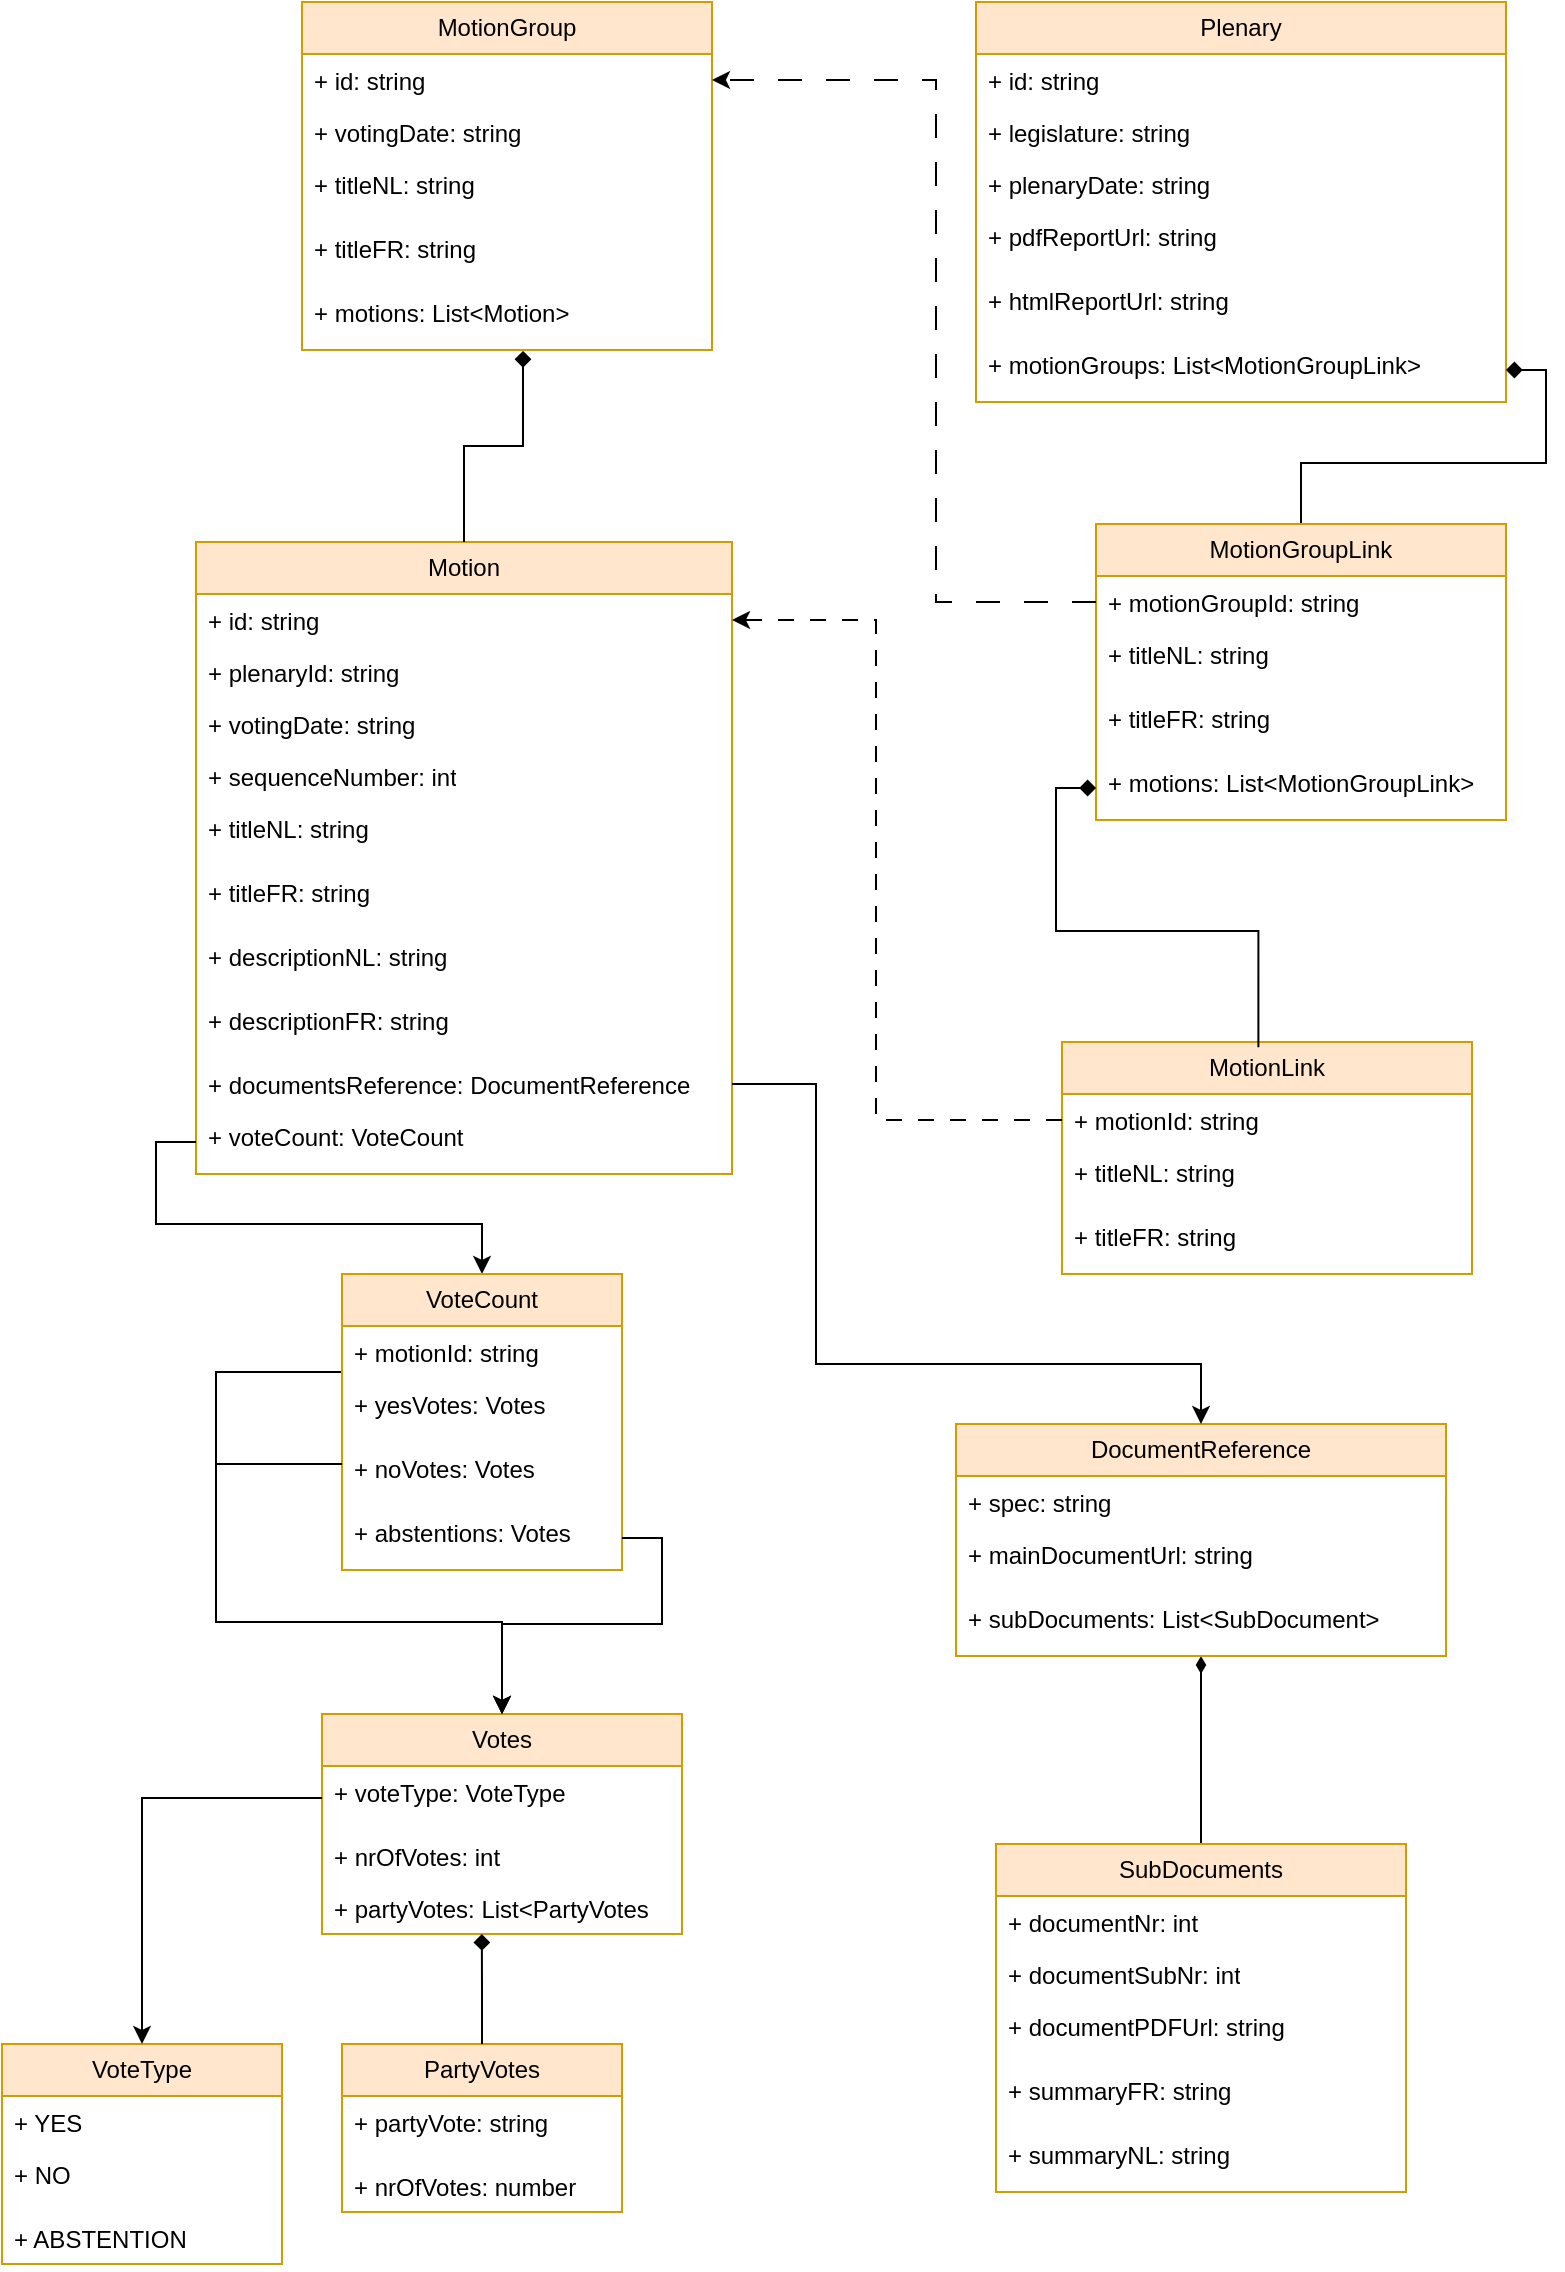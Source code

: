 <mxfile version="24.4.8" type="device">
  <diagram id="AAR1mRfeiqQyKMKh30_z" name="Page-1">
    <mxGraphModel dx="556" dy="826" grid="1" gridSize="10" guides="1" tooltips="1" connect="1" arrows="1" fold="1" page="1" pageScale="1" pageWidth="827" pageHeight="1169" math="0" shadow="0">
      <root>
        <mxCell id="0" />
        <mxCell id="1" parent="0" />
        <mxCell id="FR89OB6KfwYHRrKmToQn-24" value="Motion" style="swimlane;fontStyle=0;childLayout=stackLayout;horizontal=1;startSize=26;fillColor=#ffe6cc;horizontalStack=0;resizeParent=1;resizeParentMax=0;resizeLast=0;collapsible=1;marginBottom=0;whiteSpace=wrap;html=1;movable=1;resizable=1;rotatable=1;deletable=1;editable=1;locked=0;connectable=1;strokeColor=#d79b00;" parent="1" vertex="1">
          <mxGeometry x="970" y="289" width="268" height="316" as="geometry">
            <mxRectangle x="170" y="90" width="80" height="30" as="alternateBounds" />
          </mxGeometry>
        </mxCell>
        <mxCell id="FR89OB6KfwYHRrKmToQn-25" value="+ id: string" style="text;strokeColor=none;fillColor=none;align=left;verticalAlign=top;spacingLeft=4;spacingRight=4;overflow=hidden;rotatable=0;points=[[0,0.5],[1,0.5]];portConstraint=eastwest;whiteSpace=wrap;html=1;" parent="FR89OB6KfwYHRrKmToQn-24" vertex="1">
          <mxGeometry y="26" width="268" height="26" as="geometry" />
        </mxCell>
        <mxCell id="FR89OB6KfwYHRrKmToQn-34" value="+ plenaryId: string" style="text;strokeColor=none;fillColor=none;align=left;verticalAlign=top;spacingLeft=4;spacingRight=4;overflow=hidden;rotatable=0;points=[[0,0.5],[1,0.5]];portConstraint=eastwest;whiteSpace=wrap;html=1;" parent="FR89OB6KfwYHRrKmToQn-24" vertex="1">
          <mxGeometry y="52" width="268" height="26" as="geometry" />
        </mxCell>
        <mxCell id="FR89OB6KfwYHRrKmToQn-35" value="+ votingDate: string" style="text;strokeColor=none;fillColor=none;align=left;verticalAlign=top;spacingLeft=4;spacingRight=4;overflow=hidden;rotatable=0;points=[[0,0.5],[1,0.5]];portConstraint=eastwest;whiteSpace=wrap;html=1;" parent="FR89OB6KfwYHRrKmToQn-24" vertex="1">
          <mxGeometry y="78" width="268" height="26" as="geometry" />
        </mxCell>
        <mxCell id="FR89OB6KfwYHRrKmToQn-26" value="+ sequenceNumber: int" style="text;strokeColor=none;fillColor=none;align=left;verticalAlign=top;spacingLeft=4;spacingRight=4;overflow=hidden;rotatable=0;points=[[0,0.5],[1,0.5]];portConstraint=eastwest;whiteSpace=wrap;html=1;" parent="FR89OB6KfwYHRrKmToQn-24" vertex="1">
          <mxGeometry y="104" width="268" height="26" as="geometry" />
        </mxCell>
        <mxCell id="FR89OB6KfwYHRrKmToQn-28" value="+ titleNL: string" style="text;strokeColor=none;fillColor=none;align=left;verticalAlign=top;spacingLeft=4;spacingRight=4;overflow=hidden;rotatable=0;points=[[0,0.5],[1,0.5]];portConstraint=eastwest;whiteSpace=wrap;html=1;" parent="FR89OB6KfwYHRrKmToQn-24" vertex="1">
          <mxGeometry y="130" width="268" height="32" as="geometry" />
        </mxCell>
        <mxCell id="FR89OB6KfwYHRrKmToQn-27" value="+ titleFR: string" style="text;strokeColor=none;fillColor=none;align=left;verticalAlign=top;spacingLeft=4;spacingRight=4;overflow=hidden;rotatable=0;points=[[0,0.5],[1,0.5]];portConstraint=eastwest;whiteSpace=wrap;html=1;" parent="FR89OB6KfwYHRrKmToQn-24" vertex="1">
          <mxGeometry y="162" width="268" height="32" as="geometry" />
        </mxCell>
        <mxCell id="FR89OB6KfwYHRrKmToQn-29" value="+ descriptionNL: string" style="text;strokeColor=none;fillColor=none;align=left;verticalAlign=top;spacingLeft=4;spacingRight=4;overflow=hidden;rotatable=0;points=[[0,0.5],[1,0.5]];portConstraint=eastwest;whiteSpace=wrap;html=1;" parent="FR89OB6KfwYHRrKmToQn-24" vertex="1">
          <mxGeometry y="194" width="268" height="32" as="geometry" />
        </mxCell>
        <mxCell id="FR89OB6KfwYHRrKmToQn-36" value="+ descriptionFR: string" style="text;strokeColor=none;fillColor=none;align=left;verticalAlign=top;spacingLeft=4;spacingRight=4;overflow=hidden;rotatable=0;points=[[0,0.5],[1,0.5]];portConstraint=eastwest;whiteSpace=wrap;html=1;" parent="FR89OB6KfwYHRrKmToQn-24" vertex="1">
          <mxGeometry y="226" width="268" height="32" as="geometry" />
        </mxCell>
        <mxCell id="FR89OB6KfwYHRrKmToQn-30" value="+ documentsReference: DocumentReference" style="text;strokeColor=none;fillColor=none;align=left;verticalAlign=top;spacingLeft=4;spacingRight=4;overflow=hidden;rotatable=0;points=[[0,0.5],[1,0.5]];portConstraint=eastwest;whiteSpace=wrap;html=1;" parent="FR89OB6KfwYHRrKmToQn-24" vertex="1">
          <mxGeometry y="258" width="268" height="26" as="geometry" />
        </mxCell>
        <mxCell id="FR89OB6KfwYHRrKmToQn-31" value="+ voteCount: VoteCount" style="text;strokeColor=none;fillColor=none;align=left;verticalAlign=top;spacingLeft=4;spacingRight=4;overflow=hidden;rotatable=0;points=[[0,0.5],[1,0.5]];portConstraint=eastwest;whiteSpace=wrap;html=1;" parent="FR89OB6KfwYHRrKmToQn-24" vertex="1">
          <mxGeometry y="284" width="268" height="32" as="geometry" />
        </mxCell>
        <mxCell id="FR89OB6KfwYHRrKmToQn-37" value="PartyVotes" style="swimlane;fontStyle=0;childLayout=stackLayout;horizontal=1;startSize=26;fillColor=#ffe6cc;horizontalStack=0;resizeParent=1;resizeParentMax=0;resizeLast=0;collapsible=1;marginBottom=0;whiteSpace=wrap;html=1;movable=1;resizable=1;rotatable=1;deletable=1;editable=1;locked=0;connectable=1;strokeColor=#d79b00;" parent="1" vertex="1">
          <mxGeometry x="1043" y="1040" width="140" height="84" as="geometry">
            <mxRectangle x="170" y="90" width="80" height="30" as="alternateBounds" />
          </mxGeometry>
        </mxCell>
        <mxCell id="FR89OB6KfwYHRrKmToQn-39" value="+ partyVote: string" style="text;strokeColor=none;fillColor=none;align=left;verticalAlign=top;spacingLeft=4;spacingRight=4;overflow=hidden;rotatable=0;points=[[0,0.5],[1,0.5]];portConstraint=eastwest;whiteSpace=wrap;html=1;" parent="FR89OB6KfwYHRrKmToQn-37" vertex="1">
          <mxGeometry y="26" width="140" height="32" as="geometry" />
        </mxCell>
        <mxCell id="FR89OB6KfwYHRrKmToQn-40" value="+ nrOfVotes: number" style="text;strokeColor=none;fillColor=none;align=left;verticalAlign=top;spacingLeft=4;spacingRight=4;overflow=hidden;rotatable=0;points=[[0,0.5],[1,0.5]];portConstraint=eastwest;whiteSpace=wrap;html=1;" parent="FR89OB6KfwYHRrKmToQn-37" vertex="1">
          <mxGeometry y="58" width="140" height="26" as="geometry" />
        </mxCell>
        <mxCell id="FR89OB6KfwYHRrKmToQn-41" value="VoteType" style="swimlane;fontStyle=0;childLayout=stackLayout;horizontal=1;startSize=26;fillColor=#ffe6cc;horizontalStack=0;resizeParent=1;resizeParentMax=0;resizeLast=0;collapsible=1;marginBottom=0;whiteSpace=wrap;html=1;movable=1;resizable=1;rotatable=1;deletable=1;editable=1;locked=0;connectable=1;strokeColor=#d79b00;" parent="1" vertex="1">
          <mxGeometry x="873" y="1040" width="140" height="110" as="geometry">
            <mxRectangle x="170" y="90" width="80" height="30" as="alternateBounds" />
          </mxGeometry>
        </mxCell>
        <mxCell id="FR89OB6KfwYHRrKmToQn-42" value="+ YES" style="text;strokeColor=none;fillColor=none;align=left;verticalAlign=top;spacingLeft=4;spacingRight=4;overflow=hidden;rotatable=0;points=[[0,0.5],[1,0.5]];portConstraint=eastwest;whiteSpace=wrap;html=1;" parent="FR89OB6KfwYHRrKmToQn-41" vertex="1">
          <mxGeometry y="26" width="140" height="26" as="geometry" />
        </mxCell>
        <mxCell id="FR89OB6KfwYHRrKmToQn-43" value="+ NO" style="text;strokeColor=none;fillColor=none;align=left;verticalAlign=top;spacingLeft=4;spacingRight=4;overflow=hidden;rotatable=0;points=[[0,0.5],[1,0.5]];portConstraint=eastwest;whiteSpace=wrap;html=1;" parent="FR89OB6KfwYHRrKmToQn-41" vertex="1">
          <mxGeometry y="52" width="140" height="32" as="geometry" />
        </mxCell>
        <mxCell id="FR89OB6KfwYHRrKmToQn-44" value="+ ABSTENTION&lt;span style=&quot;color: rgba(0, 0, 0, 0); font-family: monospace; font-size: 0px; text-wrap: nowrap;&quot;&gt;%3CmxGraphModel%3E%3Croot%3E%3CmxCell%20id%3D%220%22%2F%3E%3CmxCell%20id%3D%221%22%20parent%3D%220%22%2F%3E%3CmxCell%20id%3D%222%22%20value%3D%22Vote%22%20style%3D%22swimlane%3BfontStyle%3D0%3BchildLayout%3DstackLayout%3Bhorizontal%3D1%3BstartSize%3D26%3BfillColor%3D%23d5e8d4%3BhorizontalStack%3D0%3BresizeParent%3D1%3BresizeParentMax%3D0%3BresizeLast%3D0%3Bcollapsible%3D1%3BmarginBottom%3D0%3BwhiteSpace%3Dwrap%3Bhtml%3D1%3Bmovable%3D1%3Bresizable%3D1%3Brotatable%3D1%3Bdeletable%3D1%3Beditable%3D1%3Blocked%3D0%3Bconnectable%3D1%3BstrokeColor%3D%2382b366%3B%22%20vertex%3D%221%22%20parent%3D%221%22%3E%3CmxGeometry%20x%3D%22360%22%20y%3D%22600%22%20width%3D%22140%22%20height%3D%22136%22%20as%3D%22geometry%22%3E%3CmxRectangle%20x%3D%22170%22%20y%3D%2290%22%20width%3D%2280%22%20height%3D%2230%22%20as%3D%22alternateBounds%22%2F%3E%3C%2FmxGeometry%3E%3C%2FmxCell%3E%3CmxCell%20id%3D%223%22%20value%3D%22%2B%20motion_id%3A%20string%22%20style%3D%22text%3BstrokeColor%3Dnone%3BfillColor%3Dnone%3Balign%3Dleft%3BverticalAlign%3Dtop%3BspacingLeft%3D4%3BspacingRight%3D4%3Boverflow%3Dhidden%3Brotatable%3D0%3Bpoints%3D%5B%5B0%2C0.5%5D%2C%5B1%2C0.5%5D%5D%3BportConstraint%3Deastwest%3BwhiteSpace%3Dwrap%3Bhtml%3D1%3B%22%20vertex%3D%221%22%20parent%3D%222%22%3E%3CmxGeometry%20y%3D%2226%22%20width%3D%22140%22%20height%3D%2226%22%20as%3D%22geometry%22%2F%3E%3C%2FmxCell%3E%3CmxCell%20id%3D%224%22%20value%3D%22%2B%20vote_type%3A%20boolean%22%20style%3D%22text%3BstrokeColor%3Dnone%3BfillColor%3Dnone%3Balign%3Dleft%3BverticalAlign%3Dtop%3BspacingLeft%3D4%3BspacingRight%3D4%3Boverflow%3Dhidden%3Brotatable%3D0%3Bpoints%3D%5B%5B0%2C0.5%5D%2C%5B1%2C0.5%5D%5D%3BportConstraint%3Deastwest%3BwhiteSpace%3Dwrap%3Bhtml%3D1%3B%22%20vertex%3D%221%22%20parent%3D%222%22%3E%3CmxGeometry%20y%3D%2252%22%20width%3D%22140%22%20height%3D%2232%22%20as%3D%22geometry%22%2F%3E%3C%2FmxCell%3E%3CmxCell%20id%3D%225%22%20value%3D%22%2B%20fraction%3A%20string%22%20style%3D%22text%3BstrokeColor%3Dnone%3BfillColor%3Dnone%3Balign%3Dleft%3BverticalAlign%3Dtop%3BspacingLeft%3D4%3BspacingRight%3D4%3Boverflow%3Dhidden%3Brotatable%3D0%3Bpoints%3D%5B%5B0%2C0.5%5D%2C%5B1%2C0.5%5D%5D%3BportConstraint%3Deastwest%3BwhiteSpace%3Dwrap%3Bhtml%3D1%3B%22%20vertex%3D%221%22%20parent%3D%222%22%3E%3CmxGeometry%20y%3D%2284%22%20width%3D%22140%22%20height%3D%2226%22%20as%3D%22geometry%22%2F%3E%3C%2FmxCell%3E%3CmxCell%20id%3D%226%22%20value%3D%22%2B%20politician%3A%20Politician%22%20style%3D%22text%3BstrokeColor%3Dnone%3BfillColor%3Dnone%3Balign%3Dleft%3BverticalAlign%3Dtop%3BspacingLeft%3D4%3BspacingRight%3D4%3Boverflow%3Dhidden%3Brotatable%3D0%3Bpoints%3D%5B%5B0%2C0.5%5D%2C%5B1%2C0.5%5D%5D%3BportConstraint%3Deastwest%3BwhiteSpace%3Dwrap%3Bhtml%3D1%3B%22%20vertex%3D%221%22%20parent%3D%222%22%3E%3CmxGeometry%20y%3D%22110%22%20width%3D%22140%22%20height%3D%2226%22%20as%3D%22geometry%22%2F%3E%3C%2FmxCell%3E%3C%2Froot%3E%3C%2FmxGraphModel%3E&lt;/span&gt;" style="text;strokeColor=none;fillColor=none;align=left;verticalAlign=top;spacingLeft=4;spacingRight=4;overflow=hidden;rotatable=0;points=[[0,0.5],[1,0.5]];portConstraint=eastwest;whiteSpace=wrap;html=1;" parent="FR89OB6KfwYHRrKmToQn-41" vertex="1">
          <mxGeometry y="84" width="140" height="26" as="geometry" />
        </mxCell>
        <mxCell id="FR89OB6KfwYHRrKmToQn-45" value="Votes" style="swimlane;fontStyle=0;childLayout=stackLayout;horizontal=1;startSize=26;fillColor=#ffe6cc;horizontalStack=0;resizeParent=1;resizeParentMax=0;resizeLast=0;collapsible=1;marginBottom=0;whiteSpace=wrap;html=1;movable=1;resizable=1;rotatable=1;deletable=1;editable=1;locked=0;connectable=1;strokeColor=#d79b00;" parent="1" vertex="1">
          <mxGeometry x="1033" y="875" width="180" height="110" as="geometry">
            <mxRectangle x="170" y="90" width="80" height="30" as="alternateBounds" />
          </mxGeometry>
        </mxCell>
        <mxCell id="FR89OB6KfwYHRrKmToQn-47" value="+ voteType: VoteType" style="text;strokeColor=none;fillColor=none;align=left;verticalAlign=top;spacingLeft=4;spacingRight=4;overflow=hidden;rotatable=0;points=[[0,0.5],[1,0.5]];portConstraint=eastwest;whiteSpace=wrap;html=1;" parent="FR89OB6KfwYHRrKmToQn-45" vertex="1">
          <mxGeometry y="26" width="180" height="32" as="geometry" />
        </mxCell>
        <mxCell id="FR89OB6KfwYHRrKmToQn-48" value="+ nrOfVotes: int" style="text;strokeColor=none;fillColor=none;align=left;verticalAlign=top;spacingLeft=4;spacingRight=4;overflow=hidden;rotatable=0;points=[[0,0.5],[1,0.5]];portConstraint=eastwest;whiteSpace=wrap;html=1;" parent="FR89OB6KfwYHRrKmToQn-45" vertex="1">
          <mxGeometry y="58" width="180" height="26" as="geometry" />
        </mxCell>
        <mxCell id="FR89OB6KfwYHRrKmToQn-46" value="+ partyVotes: List&amp;lt;PartyVotes" style="text;strokeColor=none;fillColor=none;align=left;verticalAlign=top;spacingLeft=4;spacingRight=4;overflow=hidden;rotatable=0;points=[[0,0.5],[1,0.5]];portConstraint=eastwest;whiteSpace=wrap;html=1;" parent="FR89OB6KfwYHRrKmToQn-45" vertex="1">
          <mxGeometry y="84" width="180" height="26" as="geometry" />
        </mxCell>
        <mxCell id="FR89OB6KfwYHRrKmToQn-49" style="edgeStyle=orthogonalEdgeStyle;rounded=0;orthogonalLoop=1;jettySize=auto;html=1;entryX=0.444;entryY=1;entryDx=0;entryDy=0;entryPerimeter=0;endArrow=diamond;endFill=1;" parent="1" source="FR89OB6KfwYHRrKmToQn-37" target="FR89OB6KfwYHRrKmToQn-46" edge="1">
          <mxGeometry relative="1" as="geometry" />
        </mxCell>
        <mxCell id="FR89OB6KfwYHRrKmToQn-50" style="edgeStyle=orthogonalEdgeStyle;rounded=0;orthogonalLoop=1;jettySize=auto;html=1;entryX=0.5;entryY=0;entryDx=0;entryDy=0;" parent="1" source="FR89OB6KfwYHRrKmToQn-47" target="FR89OB6KfwYHRrKmToQn-41" edge="1">
          <mxGeometry relative="1" as="geometry" />
        </mxCell>
        <mxCell id="FR89OB6KfwYHRrKmToQn-57" style="edgeStyle=orthogonalEdgeStyle;rounded=0;orthogonalLoop=1;jettySize=auto;html=1;exitX=0;exitY=0.5;exitDx=0;exitDy=0;entryX=0.5;entryY=0;entryDx=0;entryDy=0;" parent="1" source="FR89OB6KfwYHRrKmToQn-53" target="FR89OB6KfwYHRrKmToQn-45" edge="1">
          <mxGeometry relative="1" as="geometry">
            <Array as="points">
              <mxPoint x="1043" y="704" />
              <mxPoint x="980" y="704" />
              <mxPoint x="980" y="829" />
              <mxPoint x="1123" y="829" />
            </Array>
          </mxGeometry>
        </mxCell>
        <mxCell id="pe8GhzdFx_E-HTze3-rc-18" style="edgeStyle=orthogonalEdgeStyle;rounded=0;orthogonalLoop=1;jettySize=auto;html=1;entryX=0;entryY=0.5;entryDx=0;entryDy=0;startArrow=classic;startFill=1;endArrow=none;endFill=0;" parent="1" source="FR89OB6KfwYHRrKmToQn-51" target="FR89OB6KfwYHRrKmToQn-31" edge="1">
          <mxGeometry relative="1" as="geometry" />
        </mxCell>
        <mxCell id="FR89OB6KfwYHRrKmToQn-51" value="VoteCount" style="swimlane;fontStyle=0;childLayout=stackLayout;horizontal=1;startSize=26;fillColor=#ffe6cc;horizontalStack=0;resizeParent=1;resizeParentMax=0;resizeLast=0;collapsible=1;marginBottom=0;whiteSpace=wrap;html=1;movable=1;resizable=1;rotatable=1;deletable=1;editable=1;locked=0;connectable=1;strokeColor=#d79b00;" parent="1" vertex="1">
          <mxGeometry x="1043" y="655" width="140" height="148" as="geometry">
            <mxRectangle x="170" y="90" width="80" height="30" as="alternateBounds" />
          </mxGeometry>
        </mxCell>
        <mxCell id="FR89OB6KfwYHRrKmToQn-52" value="+ motionId: string" style="text;strokeColor=none;fillColor=none;align=left;verticalAlign=top;spacingLeft=4;spacingRight=4;overflow=hidden;rotatable=0;points=[[0,0.5],[1,0.5]];portConstraint=eastwest;whiteSpace=wrap;html=1;" parent="FR89OB6KfwYHRrKmToQn-51" vertex="1">
          <mxGeometry y="26" width="140" height="26" as="geometry" />
        </mxCell>
        <mxCell id="FR89OB6KfwYHRrKmToQn-53" value="+ yesVotes: Votes" style="text;strokeColor=none;fillColor=none;align=left;verticalAlign=top;spacingLeft=4;spacingRight=4;overflow=hidden;rotatable=0;points=[[0,0.5],[1,0.5]];portConstraint=eastwest;whiteSpace=wrap;html=1;" parent="FR89OB6KfwYHRrKmToQn-51" vertex="1">
          <mxGeometry y="52" width="140" height="32" as="geometry" />
        </mxCell>
        <mxCell id="FR89OB6KfwYHRrKmToQn-55" value="+ noVotes: Votes" style="text;strokeColor=none;fillColor=none;align=left;verticalAlign=top;spacingLeft=4;spacingRight=4;overflow=hidden;rotatable=0;points=[[0,0.5],[1,0.5]];portConstraint=eastwest;whiteSpace=wrap;html=1;" parent="FR89OB6KfwYHRrKmToQn-51" vertex="1">
          <mxGeometry y="84" width="140" height="32" as="geometry" />
        </mxCell>
        <mxCell id="FR89OB6KfwYHRrKmToQn-56" value="+ abstentions: Votes" style="text;strokeColor=none;fillColor=none;align=left;verticalAlign=top;spacingLeft=4;spacingRight=4;overflow=hidden;rotatable=0;points=[[0,0.5],[1,0.5]];portConstraint=eastwest;whiteSpace=wrap;html=1;" parent="FR89OB6KfwYHRrKmToQn-51" vertex="1">
          <mxGeometry y="116" width="140" height="32" as="geometry" />
        </mxCell>
        <mxCell id="FR89OB6KfwYHRrKmToQn-59" style="edgeStyle=orthogonalEdgeStyle;rounded=0;orthogonalLoop=1;jettySize=auto;html=1;entryX=0.5;entryY=0;entryDx=0;entryDy=0;" parent="1" source="FR89OB6KfwYHRrKmToQn-55" target="FR89OB6KfwYHRrKmToQn-45" edge="1">
          <mxGeometry relative="1" as="geometry">
            <Array as="points">
              <mxPoint x="980" y="750" />
              <mxPoint x="980" y="829" />
              <mxPoint x="1123" y="829" />
            </Array>
          </mxGeometry>
        </mxCell>
        <mxCell id="FR89OB6KfwYHRrKmToQn-61" style="edgeStyle=orthogonalEdgeStyle;rounded=0;orthogonalLoop=1;jettySize=auto;html=1;entryX=0.5;entryY=0;entryDx=0;entryDy=0;" parent="1" source="FR89OB6KfwYHRrKmToQn-56" target="FR89OB6KfwYHRrKmToQn-45" edge="1">
          <mxGeometry relative="1" as="geometry">
            <Array as="points">
              <mxPoint x="1203" y="787" />
              <mxPoint x="1203" y="830" />
              <mxPoint x="1123" y="830" />
            </Array>
          </mxGeometry>
        </mxCell>
        <mxCell id="QTibW27cUch5Gp9EVQPo-1" value="Plenary" style="swimlane;fontStyle=0;childLayout=stackLayout;horizontal=1;startSize=26;fillColor=#ffe6cc;horizontalStack=0;resizeParent=1;resizeParentMax=0;resizeLast=0;collapsible=1;marginBottom=0;whiteSpace=wrap;html=1;movable=1;resizable=1;rotatable=1;deletable=1;editable=1;locked=0;connectable=1;strokeColor=#d79b00;" parent="1" vertex="1">
          <mxGeometry x="1360" y="19" width="265" height="200" as="geometry">
            <mxRectangle x="170" y="90" width="80" height="30" as="alternateBounds" />
          </mxGeometry>
        </mxCell>
        <mxCell id="QTibW27cUch5Gp9EVQPo-2" value="+ id: string" style="text;strokeColor=none;fillColor=none;align=left;verticalAlign=top;spacingLeft=4;spacingRight=4;overflow=hidden;rotatable=0;points=[[0,0.5],[1,0.5]];portConstraint=eastwest;whiteSpace=wrap;html=1;" parent="QTibW27cUch5Gp9EVQPo-1" vertex="1">
          <mxGeometry y="26" width="265" height="26" as="geometry" />
        </mxCell>
        <mxCell id="QTibW27cUch5Gp9EVQPo-3" value="+ legislature: string" style="text;strokeColor=none;fillColor=none;align=left;verticalAlign=top;spacingLeft=4;spacingRight=4;overflow=hidden;rotatable=0;points=[[0,0.5],[1,0.5]];portConstraint=eastwest;whiteSpace=wrap;html=1;" parent="QTibW27cUch5Gp9EVQPo-1" vertex="1">
          <mxGeometry y="52" width="265" height="26" as="geometry" />
        </mxCell>
        <mxCell id="QTibW27cUch5Gp9EVQPo-4" value="+ plenaryDate: string" style="text;strokeColor=none;fillColor=none;align=left;verticalAlign=top;spacingLeft=4;spacingRight=4;overflow=hidden;rotatable=0;points=[[0,0.5],[1,0.5]];portConstraint=eastwest;whiteSpace=wrap;html=1;" parent="QTibW27cUch5Gp9EVQPo-1" vertex="1">
          <mxGeometry y="78" width="265" height="26" as="geometry" />
        </mxCell>
        <mxCell id="QTibW27cUch5Gp9EVQPo-6" value="+ pdfReportUrl: string" style="text;strokeColor=none;fillColor=none;align=left;verticalAlign=top;spacingLeft=4;spacingRight=4;overflow=hidden;rotatable=0;points=[[0,0.5],[1,0.5]];portConstraint=eastwest;whiteSpace=wrap;html=1;" parent="QTibW27cUch5Gp9EVQPo-1" vertex="1">
          <mxGeometry y="104" width="265" height="32" as="geometry" />
        </mxCell>
        <mxCell id="QTibW27cUch5Gp9EVQPo-7" value="+ htmlReportUrl: string" style="text;strokeColor=none;fillColor=none;align=left;verticalAlign=top;spacingLeft=4;spacingRight=4;overflow=hidden;rotatable=0;points=[[0,0.5],[1,0.5]];portConstraint=eastwest;whiteSpace=wrap;html=1;" parent="QTibW27cUch5Gp9EVQPo-1" vertex="1">
          <mxGeometry y="136" width="265" height="32" as="geometry" />
        </mxCell>
        <mxCell id="QTibW27cUch5Gp9EVQPo-11" value="+ motionGroups: List&amp;lt;MotionGroupLink&amp;gt;" style="text;strokeColor=none;fillColor=none;align=left;verticalAlign=top;spacingLeft=4;spacingRight=4;overflow=hidden;rotatable=0;points=[[0,0.5],[1,0.5]];portConstraint=eastwest;whiteSpace=wrap;html=1;" parent="QTibW27cUch5Gp9EVQPo-1" vertex="1">
          <mxGeometry y="168" width="265" height="32" as="geometry" />
        </mxCell>
        <mxCell id="QTibW27cUch5Gp9EVQPo-12" value="MotionLink" style="swimlane;fontStyle=0;childLayout=stackLayout;horizontal=1;startSize=26;fillColor=#ffe6cc;horizontalStack=0;resizeParent=1;resizeParentMax=0;resizeLast=0;collapsible=1;marginBottom=0;whiteSpace=wrap;html=1;movable=1;resizable=1;rotatable=1;deletable=1;editable=1;locked=0;connectable=1;strokeColor=#d79b00;" parent="1" vertex="1">
          <mxGeometry x="1403" y="539" width="205" height="116" as="geometry">
            <mxRectangle x="170" y="90" width="80" height="30" as="alternateBounds" />
          </mxGeometry>
        </mxCell>
        <mxCell id="QTibW27cUch5Gp9EVQPo-13" value="+ motionId: string" style="text;strokeColor=none;fillColor=none;align=left;verticalAlign=top;spacingLeft=4;spacingRight=4;overflow=hidden;rotatable=0;points=[[0,0.5],[1,0.5]];portConstraint=eastwest;whiteSpace=wrap;html=1;" parent="QTibW27cUch5Gp9EVQPo-12" vertex="1">
          <mxGeometry y="26" width="205" height="26" as="geometry" />
        </mxCell>
        <mxCell id="QTibW27cUch5Gp9EVQPo-17" value="+ titleNL: string" style="text;strokeColor=none;fillColor=none;align=left;verticalAlign=top;spacingLeft=4;spacingRight=4;overflow=hidden;rotatable=0;points=[[0,0.5],[1,0.5]];portConstraint=eastwest;whiteSpace=wrap;html=1;" parent="QTibW27cUch5Gp9EVQPo-12" vertex="1">
          <mxGeometry y="52" width="205" height="32" as="geometry" />
        </mxCell>
        <mxCell id="QTibW27cUch5Gp9EVQPo-18" value="+ titleFR: string" style="text;strokeColor=none;fillColor=none;align=left;verticalAlign=top;spacingLeft=4;spacingRight=4;overflow=hidden;rotatable=0;points=[[0,0.5],[1,0.5]];portConstraint=eastwest;whiteSpace=wrap;html=1;" parent="QTibW27cUch5Gp9EVQPo-12" vertex="1">
          <mxGeometry y="84" width="205" height="32" as="geometry" />
        </mxCell>
        <mxCell id="QTibW27cUch5Gp9EVQPo-23" style="edgeStyle=orthogonalEdgeStyle;rounded=0;orthogonalLoop=1;jettySize=auto;html=1;startArrow=diamond;startFill=1;endArrow=none;endFill=0;entryX=0.5;entryY=0;entryDx=0;entryDy=0;" parent="1" source="QTibW27cUch5Gp9EVQPo-11" target="QSmFhgzjq7LRxxt0l9Kx-1" edge="1">
          <mxGeometry relative="1" as="geometry" />
        </mxCell>
        <mxCell id="QTibW27cUch5Gp9EVQPo-24" style="edgeStyle=orthogonalEdgeStyle;rounded=0;orthogonalLoop=1;jettySize=auto;html=1;entryX=1;entryY=0.5;entryDx=0;entryDy=0;dashed=1;dashPattern=8 8;" parent="1" source="QTibW27cUch5Gp9EVQPo-13" target="FR89OB6KfwYHRrKmToQn-25" edge="1">
          <mxGeometry relative="1" as="geometry">
            <Array as="points">
              <mxPoint x="1310" y="578" />
              <mxPoint x="1310" y="328" />
            </Array>
          </mxGeometry>
        </mxCell>
        <mxCell id="RnrWxw2AwVQku8De3NYt-1" value="MotionGroup" style="swimlane;fontStyle=0;childLayout=stackLayout;horizontal=1;startSize=26;fillColor=#ffe6cc;horizontalStack=0;resizeParent=1;resizeParentMax=0;resizeLast=0;collapsible=1;marginBottom=0;whiteSpace=wrap;html=1;movable=1;resizable=1;rotatable=1;deletable=1;editable=1;locked=0;connectable=1;strokeColor=#d79b00;" parent="1" vertex="1">
          <mxGeometry x="1023" y="19" width="205" height="174" as="geometry">
            <mxRectangle x="170" y="90" width="80" height="30" as="alternateBounds" />
          </mxGeometry>
        </mxCell>
        <mxCell id="RnrWxw2AwVQku8De3NYt-2" value="+ id: string" style="text;strokeColor=none;fillColor=none;align=left;verticalAlign=top;spacingLeft=4;spacingRight=4;overflow=hidden;rotatable=0;points=[[0,0.5],[1,0.5]];portConstraint=eastwest;whiteSpace=wrap;html=1;" parent="RnrWxw2AwVQku8De3NYt-1" vertex="1">
          <mxGeometry y="26" width="205" height="26" as="geometry" />
        </mxCell>
        <mxCell id="RnrWxw2AwVQku8De3NYt-3" value="+ votingDate: string" style="text;strokeColor=none;fillColor=none;align=left;verticalAlign=top;spacingLeft=4;spacingRight=4;overflow=hidden;rotatable=0;points=[[0,0.5],[1,0.5]];portConstraint=eastwest;whiteSpace=wrap;html=1;" parent="RnrWxw2AwVQku8De3NYt-1" vertex="1">
          <mxGeometry y="52" width="205" height="26" as="geometry" />
        </mxCell>
        <mxCell id="RnrWxw2AwVQku8De3NYt-4" value="+ titleNL: string" style="text;strokeColor=none;fillColor=none;align=left;verticalAlign=top;spacingLeft=4;spacingRight=4;overflow=hidden;rotatable=0;points=[[0,0.5],[1,0.5]];portConstraint=eastwest;whiteSpace=wrap;html=1;" parent="RnrWxw2AwVQku8De3NYt-1" vertex="1">
          <mxGeometry y="78" width="205" height="32" as="geometry" />
        </mxCell>
        <mxCell id="RnrWxw2AwVQku8De3NYt-5" value="+ titleFR: string" style="text;strokeColor=none;fillColor=none;align=left;verticalAlign=top;spacingLeft=4;spacingRight=4;overflow=hidden;rotatable=0;points=[[0,0.5],[1,0.5]];portConstraint=eastwest;whiteSpace=wrap;html=1;" parent="RnrWxw2AwVQku8De3NYt-1" vertex="1">
          <mxGeometry y="110" width="205" height="32" as="geometry" />
        </mxCell>
        <mxCell id="RnrWxw2AwVQku8De3NYt-6" value="+ motions: List&amp;lt;Motion&amp;gt;" style="text;strokeColor=none;fillColor=none;align=left;verticalAlign=top;spacingLeft=4;spacingRight=4;overflow=hidden;rotatable=0;points=[[0,0.5],[1,0.5]];portConstraint=eastwest;whiteSpace=wrap;html=1;" parent="RnrWxw2AwVQku8De3NYt-1" vertex="1">
          <mxGeometry y="142" width="205" height="32" as="geometry" />
        </mxCell>
        <mxCell id="RnrWxw2AwVQku8De3NYt-7" style="edgeStyle=orthogonalEdgeStyle;rounded=0;orthogonalLoop=1;jettySize=auto;html=1;entryX=0.539;entryY=1.014;entryDx=0;entryDy=0;entryPerimeter=0;endArrow=diamond;endFill=1;" parent="1" source="FR89OB6KfwYHRrKmToQn-24" target="RnrWxw2AwVQku8De3NYt-6" edge="1">
          <mxGeometry relative="1" as="geometry" />
        </mxCell>
        <mxCell id="pe8GhzdFx_E-HTze3-rc-16" style="edgeStyle=orthogonalEdgeStyle;rounded=0;orthogonalLoop=1;jettySize=auto;html=1;entryX=0.5;entryY=0;entryDx=0;entryDy=0;startArrow=diamondThin;startFill=1;endArrow=none;endFill=0;" parent="1" source="pe8GhzdFx_E-HTze3-rc-1" target="pe8GhzdFx_E-HTze3-rc-5" edge="1">
          <mxGeometry relative="1" as="geometry" />
        </mxCell>
        <mxCell id="pe8GhzdFx_E-HTze3-rc-1" value="DocumentReference" style="swimlane;fontStyle=0;childLayout=stackLayout;horizontal=1;startSize=26;fillColor=#ffe6cc;horizontalStack=0;resizeParent=1;resizeParentMax=0;resizeLast=0;collapsible=1;marginBottom=0;whiteSpace=wrap;html=1;movable=1;resizable=1;rotatable=1;deletable=1;editable=1;locked=0;connectable=1;strokeColor=#d79b00;" parent="1" vertex="1">
          <mxGeometry x="1350" y="730" width="245" height="116" as="geometry">
            <mxRectangle x="170" y="90" width="80" height="30" as="alternateBounds" />
          </mxGeometry>
        </mxCell>
        <mxCell id="pe8GhzdFx_E-HTze3-rc-2" value="+ spec: string" style="text;strokeColor=none;fillColor=none;align=left;verticalAlign=top;spacingLeft=4;spacingRight=4;overflow=hidden;rotatable=0;points=[[0,0.5],[1,0.5]];portConstraint=eastwest;whiteSpace=wrap;html=1;" parent="pe8GhzdFx_E-HTze3-rc-1" vertex="1">
          <mxGeometry y="26" width="245" height="26" as="geometry" />
        </mxCell>
        <mxCell id="pe8GhzdFx_E-HTze3-rc-3" value="+ mainDocumentUrl: string" style="text;strokeColor=none;fillColor=none;align=left;verticalAlign=top;spacingLeft=4;spacingRight=4;overflow=hidden;rotatable=0;points=[[0,0.5],[1,0.5]];portConstraint=eastwest;whiteSpace=wrap;html=1;" parent="pe8GhzdFx_E-HTze3-rc-1" vertex="1">
          <mxGeometry y="52" width="245" height="32" as="geometry" />
        </mxCell>
        <mxCell id="pe8GhzdFx_E-HTze3-rc-4" value="+ subDocuments: List&amp;lt;SubDocument&amp;gt;" style="text;strokeColor=none;fillColor=none;align=left;verticalAlign=top;spacingLeft=4;spacingRight=4;overflow=hidden;rotatable=0;points=[[0,0.5],[1,0.5]];portConstraint=eastwest;whiteSpace=wrap;html=1;" parent="pe8GhzdFx_E-HTze3-rc-1" vertex="1">
          <mxGeometry y="84" width="245" height="32" as="geometry" />
        </mxCell>
        <mxCell id="pe8GhzdFx_E-HTze3-rc-5" value="SubDocuments" style="swimlane;fontStyle=0;childLayout=stackLayout;horizontal=1;startSize=26;fillColor=#ffe6cc;horizontalStack=0;resizeParent=1;resizeParentMax=0;resizeLast=0;collapsible=1;marginBottom=0;whiteSpace=wrap;html=1;movable=1;resizable=1;rotatable=1;deletable=1;editable=1;locked=0;connectable=1;strokeColor=#d79b00;" parent="1" vertex="1">
          <mxGeometry x="1370" y="940" width="205" height="174" as="geometry">
            <mxRectangle x="170" y="90" width="80" height="30" as="alternateBounds" />
          </mxGeometry>
        </mxCell>
        <mxCell id="pe8GhzdFx_E-HTze3-rc-6" value="+ documentNr: int" style="text;strokeColor=none;fillColor=none;align=left;verticalAlign=top;spacingLeft=4;spacingRight=4;overflow=hidden;rotatable=0;points=[[0,0.5],[1,0.5]];portConstraint=eastwest;whiteSpace=wrap;html=1;" parent="pe8GhzdFx_E-HTze3-rc-5" vertex="1">
          <mxGeometry y="26" width="205" height="26" as="geometry" />
        </mxCell>
        <mxCell id="pe8GhzdFx_E-HTze3-rc-14" value="+ documentSubNr: int" style="text;strokeColor=none;fillColor=none;align=left;verticalAlign=top;spacingLeft=4;spacingRight=4;overflow=hidden;rotatable=0;points=[[0,0.5],[1,0.5]];portConstraint=eastwest;whiteSpace=wrap;html=1;" parent="pe8GhzdFx_E-HTze3-rc-5" vertex="1">
          <mxGeometry y="52" width="205" height="26" as="geometry" />
        </mxCell>
        <mxCell id="pe8GhzdFx_E-HTze3-rc-7" value="+ documentPDFUrl: string" style="text;strokeColor=none;fillColor=none;align=left;verticalAlign=top;spacingLeft=4;spacingRight=4;overflow=hidden;rotatable=0;points=[[0,0.5],[1,0.5]];portConstraint=eastwest;whiteSpace=wrap;html=1;" parent="pe8GhzdFx_E-HTze3-rc-5" vertex="1">
          <mxGeometry y="78" width="205" height="32" as="geometry" />
        </mxCell>
        <mxCell id="pe8GhzdFx_E-HTze3-rc-8" value="+ summaryFR: string" style="text;strokeColor=none;fillColor=none;align=left;verticalAlign=top;spacingLeft=4;spacingRight=4;overflow=hidden;rotatable=0;points=[[0,0.5],[1,0.5]];portConstraint=eastwest;whiteSpace=wrap;html=1;" parent="pe8GhzdFx_E-HTze3-rc-5" vertex="1">
          <mxGeometry y="110" width="205" height="32" as="geometry" />
        </mxCell>
        <mxCell id="pe8GhzdFx_E-HTze3-rc-13" value="+ summaryNL: string" style="text;strokeColor=none;fillColor=none;align=left;verticalAlign=top;spacingLeft=4;spacingRight=4;overflow=hidden;rotatable=0;points=[[0,0.5],[1,0.5]];portConstraint=eastwest;whiteSpace=wrap;html=1;" parent="pe8GhzdFx_E-HTze3-rc-5" vertex="1">
          <mxGeometry y="142" width="205" height="32" as="geometry" />
        </mxCell>
        <mxCell id="pe8GhzdFx_E-HTze3-rc-19" style="edgeStyle=orthogonalEdgeStyle;rounded=0;orthogonalLoop=1;jettySize=auto;html=1;entryX=0.5;entryY=0;entryDx=0;entryDy=0;" parent="1" source="FR89OB6KfwYHRrKmToQn-30" target="pe8GhzdFx_E-HTze3-rc-1" edge="1">
          <mxGeometry relative="1" as="geometry">
            <Array as="points">
              <mxPoint x="1280" y="560" />
              <mxPoint x="1280" y="700" />
              <mxPoint x="1473" y="700" />
            </Array>
          </mxGeometry>
        </mxCell>
        <mxCell id="QSmFhgzjq7LRxxt0l9Kx-1" value="MotionGroupLink" style="swimlane;fontStyle=0;childLayout=stackLayout;horizontal=1;startSize=26;fillColor=#ffe6cc;horizontalStack=0;resizeParent=1;resizeParentMax=0;resizeLast=0;collapsible=1;marginBottom=0;whiteSpace=wrap;html=1;movable=1;resizable=1;rotatable=1;deletable=1;editable=1;locked=0;connectable=1;strokeColor=#d79b00;" vertex="1" parent="1">
          <mxGeometry x="1420" y="280" width="205" height="148" as="geometry">
            <mxRectangle x="170" y="90" width="80" height="30" as="alternateBounds" />
          </mxGeometry>
        </mxCell>
        <mxCell id="QSmFhgzjq7LRxxt0l9Kx-2" value="+ motionGroupId: string" style="text;strokeColor=none;fillColor=none;align=left;verticalAlign=top;spacingLeft=4;spacingRight=4;overflow=hidden;rotatable=0;points=[[0,0.5],[1,0.5]];portConstraint=eastwest;whiteSpace=wrap;html=1;" vertex="1" parent="QSmFhgzjq7LRxxt0l9Kx-1">
          <mxGeometry y="26" width="205" height="26" as="geometry" />
        </mxCell>
        <mxCell id="QSmFhgzjq7LRxxt0l9Kx-3" value="+ titleNL: string" style="text;strokeColor=none;fillColor=none;align=left;verticalAlign=top;spacingLeft=4;spacingRight=4;overflow=hidden;rotatable=0;points=[[0,0.5],[1,0.5]];portConstraint=eastwest;whiteSpace=wrap;html=1;" vertex="1" parent="QSmFhgzjq7LRxxt0l9Kx-1">
          <mxGeometry y="52" width="205" height="32" as="geometry" />
        </mxCell>
        <mxCell id="QSmFhgzjq7LRxxt0l9Kx-4" value="+ titleFR: string" style="text;strokeColor=none;fillColor=none;align=left;verticalAlign=top;spacingLeft=4;spacingRight=4;overflow=hidden;rotatable=0;points=[[0,0.5],[1,0.5]];portConstraint=eastwest;whiteSpace=wrap;html=1;" vertex="1" parent="QSmFhgzjq7LRxxt0l9Kx-1">
          <mxGeometry y="84" width="205" height="32" as="geometry" />
        </mxCell>
        <mxCell id="QSmFhgzjq7LRxxt0l9Kx-5" value="+ motions: List&amp;lt;MotionGroupLink&amp;gt;" style="text;strokeColor=none;fillColor=none;align=left;verticalAlign=top;spacingLeft=4;spacingRight=4;overflow=hidden;rotatable=0;points=[[0,0.5],[1,0.5]];portConstraint=eastwest;whiteSpace=wrap;html=1;" vertex="1" parent="QSmFhgzjq7LRxxt0l9Kx-1">
          <mxGeometry y="116" width="205" height="32" as="geometry" />
        </mxCell>
        <mxCell id="QSmFhgzjq7LRxxt0l9Kx-6" style="edgeStyle=orthogonalEdgeStyle;rounded=0;orthogonalLoop=1;jettySize=auto;html=1;entryX=0.479;entryY=0.023;entryDx=0;entryDy=0;entryPerimeter=0;endArrow=none;endFill=0;startArrow=diamond;startFill=1;" edge="1" parent="1" source="QSmFhgzjq7LRxxt0l9Kx-5" target="QTibW27cUch5Gp9EVQPo-12">
          <mxGeometry relative="1" as="geometry" />
        </mxCell>
        <mxCell id="QSmFhgzjq7LRxxt0l9Kx-7" style="edgeStyle=orthogonalEdgeStyle;rounded=0;orthogonalLoop=1;jettySize=auto;html=1;entryX=1;entryY=0.5;entryDx=0;entryDy=0;dashed=1;dashPattern=12 12;" edge="1" parent="1" source="QSmFhgzjq7LRxxt0l9Kx-2" target="RnrWxw2AwVQku8De3NYt-2">
          <mxGeometry relative="1" as="geometry">
            <Array as="points">
              <mxPoint x="1340" y="319" />
              <mxPoint x="1340" y="58" />
            </Array>
          </mxGeometry>
        </mxCell>
      </root>
    </mxGraphModel>
  </diagram>
</mxfile>

